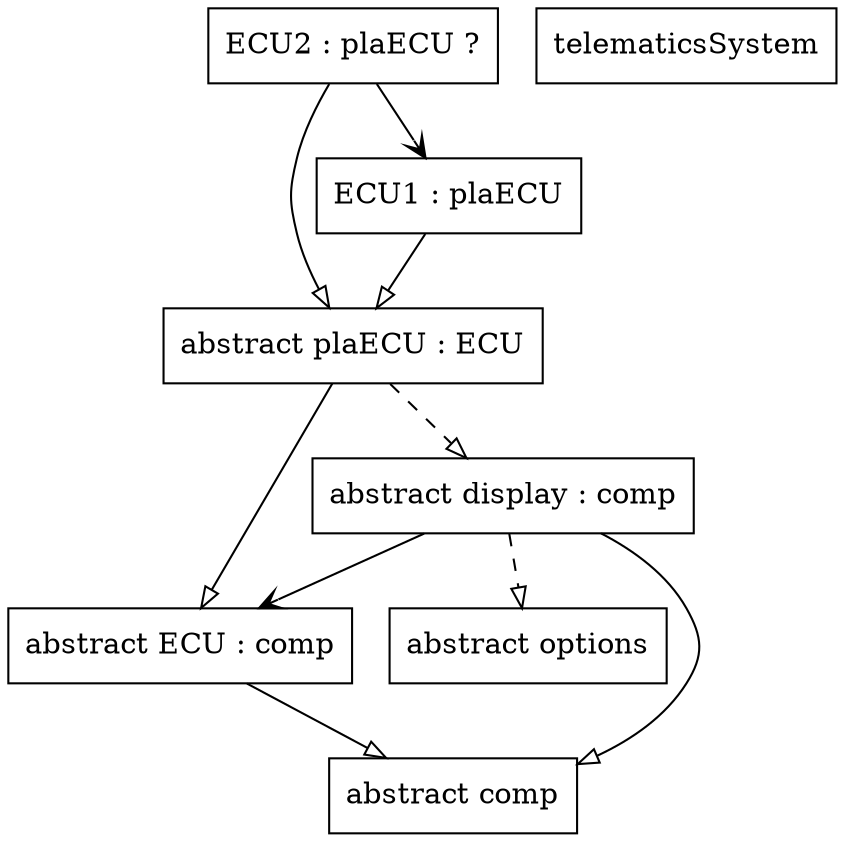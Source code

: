 digraph telematics_simplified
{
  node [shape = box];
  c1_options [label="abstract options" URL="#c1_options" tooltip="abstract options&#10;  xor size&#10;    small&#10;    large&#10;  cache ?&#10;    size : integer&#10;      fixed ?&#10;  [small && cache => fixed]"];
  c16_comp [label="abstract comp" URL="#c16_comp" tooltip="abstract comp&#10;  version : integer = 1 + 2"];
  c23_ECU [label="abstract ECU : comp" URL="#c23_ECU" tooltip="abstract ECU : comp"];
  c23_ECU -> c16_comp [arrowhead=onormal];
  c24_display [label="abstract display : comp" URL="#c24_display" tooltip="abstract display : comp&#10;  server -> ECU&#10;  `options&#10;  [this.version >= server.version]"];
  c24_display -> c16_comp [arrowhead=onormal];
  c24_display -> c1_options [style=dashed arrowhead=onormal];
  c24_display -> c23_ECU [arrowhead=vee];
  c43_plaECU [label="abstract plaECU : ECU" URL="#c43_plaECU" tooltip="abstract plaECU : ECU&#10;  `display 1..2&#10;    [server = parent&#10;     !options.cache]"];
  c43_plaECU -> c23_ECU [arrowhead=onormal];
  c43_plaECU -> c24_display [style=dashed arrowhead=onormal];
  c53_ECU1 [label="ECU1 : plaECU" URL="#c53_ECU1" tooltip="ECU1 : plaECU"];
  c53_ECU1 -> c43_plaECU [arrowhead=onormal];
  c54_ECU2 [label="ECU2 : plaECU ?" URL="#c7_ECU2" tooltip="ECU2 : plaECU ?&#10;  master -> ECU1"];
  c54_ECU2 -> c43_plaECU [arrowhead=onormal];
  c54_ECU2 -> c53_ECU1 [arrowhead=vee];
  c65_telematicsSystem [label="telematicsSystem" URL="#c65_telematicsSystem" tooltip="telematicsSystem&#10;  xor channel&#10;    single&#10;    dual&#10;  extraDisplay ?&#10;  xor size&#10;    small&#10;    large&#10;  [dual <=> ECU2&#10;   extraDisplay <=> #ECU1.display = 2&#10;   extraDisplay <=> (ECU2 => #ECU2.display = 2)&#10;   large <=> !plaECU.display.options.size.small&#10;   small <=> !plaECU.display.options.size.large]"];
}
//graph is made by the following command: dot -Tsvg -o "Telematics Example.svg" "Telematics Example.dot"
